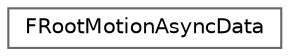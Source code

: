 digraph "Graphical Class Hierarchy"
{
 // INTERACTIVE_SVG=YES
 // LATEX_PDF_SIZE
  bgcolor="transparent";
  edge [fontname=Helvetica,fontsize=10,labelfontname=Helvetica,labelfontsize=10];
  node [fontname=Helvetica,fontsize=10,shape=box,height=0.2,width=0.4];
  rankdir="LR";
  Node0 [id="Node000000",label="FRootMotionAsyncData",height=0.2,width=0.4,color="grey40", fillcolor="white", style="filled",URL="$db/d5c/structFRootMotionAsyncData.html",tooltip=" "];
}
